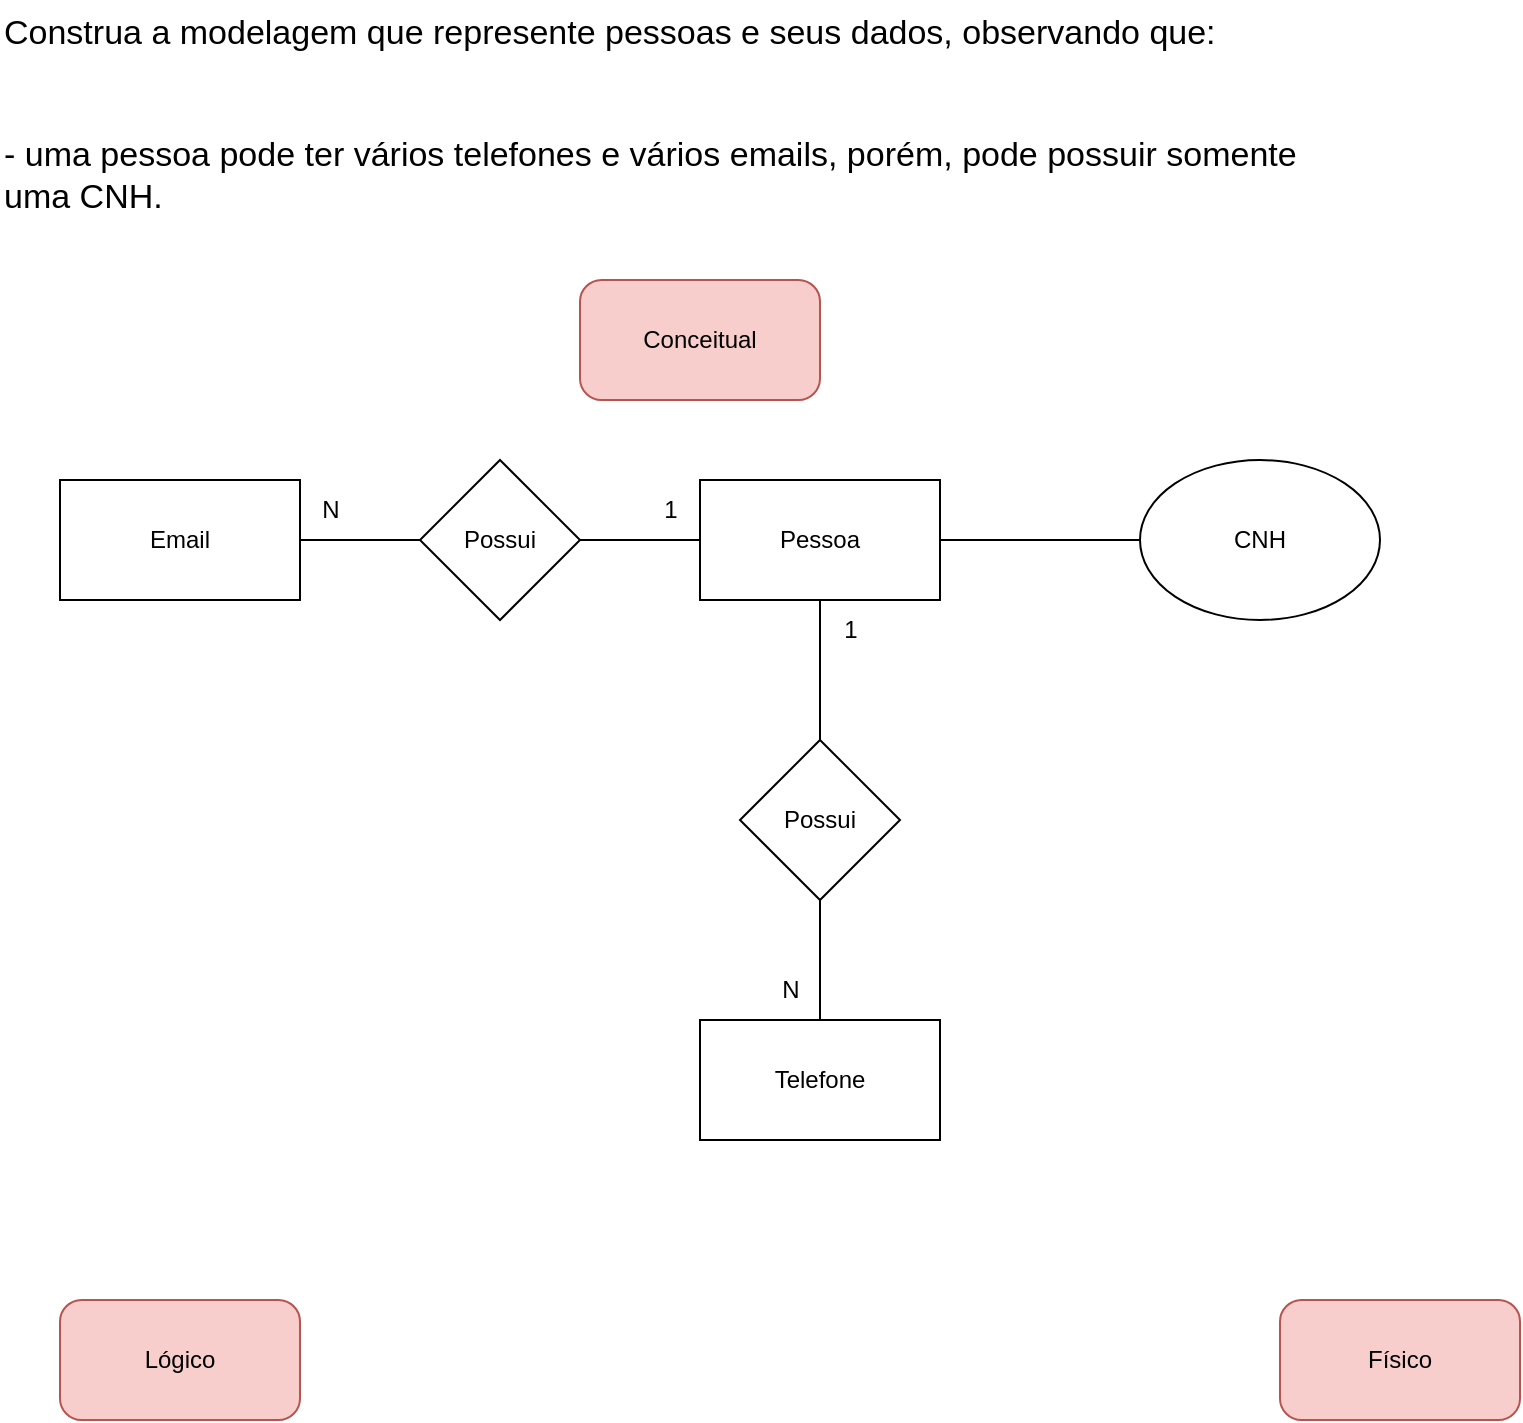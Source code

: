 <mxfile version="21.6.5" type="github">
  <diagram name="Página-1" id="deudrrEBmIYtajGyD70U">
    <mxGraphModel dx="1062" dy="612" grid="1" gridSize="10" guides="1" tooltips="1" connect="1" arrows="1" fold="1" page="1" pageScale="1" pageWidth="827" pageHeight="1169" math="0" shadow="0">
      <root>
        <mxCell id="0" />
        <mxCell id="1" parent="0" />
        <mxCell id="JkG8ZixfXUEyKiUJJ93Y-1" value="Construa a modelagem que represente pessoas e seus dados, observando que:&#xa;&#xa;&#xa;- uma pessoa pode ter vários telefones e vários emails, porém, pode possuir somente uma CNH." style="text;whiteSpace=wrap;fontSize=17;" parent="1" vertex="1">
          <mxGeometry width="670" height="120" as="geometry" />
        </mxCell>
        <mxCell id="JkG8ZixfXUEyKiUJJ93Y-12" style="edgeStyle=orthogonalEdgeStyle;rounded=0;orthogonalLoop=1;jettySize=auto;html=1;entryX=0;entryY=0.5;entryDx=0;entryDy=0;endArrow=none;endFill=0;" parent="1" source="JkG8ZixfXUEyKiUJJ93Y-2" target="JkG8ZixfXUEyKiUJJ93Y-9" edge="1">
          <mxGeometry relative="1" as="geometry" />
        </mxCell>
        <mxCell id="JkG8ZixfXUEyKiUJJ93Y-13" style="edgeStyle=orthogonalEdgeStyle;rounded=0;orthogonalLoop=1;jettySize=auto;html=1;entryX=0.5;entryY=0;entryDx=0;entryDy=0;endArrow=none;endFill=0;" parent="1" source="JkG8ZixfXUEyKiUJJ93Y-2" target="JkG8ZixfXUEyKiUJJ93Y-6" edge="1">
          <mxGeometry relative="1" as="geometry" />
        </mxCell>
        <mxCell id="JkG8ZixfXUEyKiUJJ93Y-2" value="Pessoa" style="rounded=0;whiteSpace=wrap;html=1;" parent="1" vertex="1">
          <mxGeometry x="350" y="240" width="120" height="60" as="geometry" />
        </mxCell>
        <mxCell id="JkG8ZixfXUEyKiUJJ93Y-10" style="edgeStyle=orthogonalEdgeStyle;rounded=0;orthogonalLoop=1;jettySize=auto;html=1;entryX=0;entryY=0.5;entryDx=0;entryDy=0;endArrow=none;endFill=0;" parent="1" source="JkG8ZixfXUEyKiUJJ93Y-3" target="JkG8ZixfXUEyKiUJJ93Y-7" edge="1">
          <mxGeometry relative="1" as="geometry" />
        </mxCell>
        <mxCell id="JkG8ZixfXUEyKiUJJ93Y-3" value="Email" style="rounded=0;whiteSpace=wrap;html=1;" parent="1" vertex="1">
          <mxGeometry x="30" y="240" width="120" height="60" as="geometry" />
        </mxCell>
        <mxCell id="JkG8ZixfXUEyKiUJJ93Y-4" value="Telefone" style="rounded=0;whiteSpace=wrap;html=1;" parent="1" vertex="1">
          <mxGeometry x="350" y="510" width="120" height="60" as="geometry" />
        </mxCell>
        <mxCell id="JkG8ZixfXUEyKiUJJ93Y-14" style="edgeStyle=orthogonalEdgeStyle;rounded=0;orthogonalLoop=1;jettySize=auto;html=1;entryX=0.5;entryY=0;entryDx=0;entryDy=0;endArrow=none;endFill=0;" parent="1" source="JkG8ZixfXUEyKiUJJ93Y-6" target="JkG8ZixfXUEyKiUJJ93Y-4" edge="1">
          <mxGeometry relative="1" as="geometry" />
        </mxCell>
        <mxCell id="JkG8ZixfXUEyKiUJJ93Y-6" value="Possui" style="rhombus;whiteSpace=wrap;html=1;" parent="1" vertex="1">
          <mxGeometry x="370" y="370" width="80" height="80" as="geometry" />
        </mxCell>
        <mxCell id="JkG8ZixfXUEyKiUJJ93Y-11" style="edgeStyle=orthogonalEdgeStyle;rounded=0;orthogonalLoop=1;jettySize=auto;html=1;entryX=0;entryY=0.5;entryDx=0;entryDy=0;endArrow=none;endFill=0;" parent="1" source="JkG8ZixfXUEyKiUJJ93Y-7" target="JkG8ZixfXUEyKiUJJ93Y-2" edge="1">
          <mxGeometry relative="1" as="geometry" />
        </mxCell>
        <mxCell id="JkG8ZixfXUEyKiUJJ93Y-7" value="Possui" style="rhombus;whiteSpace=wrap;html=1;" parent="1" vertex="1">
          <mxGeometry x="210" y="230" width="80" height="80" as="geometry" />
        </mxCell>
        <mxCell id="JkG8ZixfXUEyKiUJJ93Y-9" value="CNH" style="ellipse;whiteSpace=wrap;html=1;" parent="1" vertex="1">
          <mxGeometry x="570" y="230" width="120" height="80" as="geometry" />
        </mxCell>
        <mxCell id="JkG8ZixfXUEyKiUJJ93Y-17" value="Conceitual" style="rounded=1;whiteSpace=wrap;html=1;fillColor=#f8cecc;strokeColor=#b85450;arcSize=18;" parent="1" vertex="1">
          <mxGeometry x="290" y="140" width="120" height="60" as="geometry" />
        </mxCell>
        <mxCell id="JkG8ZixfXUEyKiUJJ93Y-18" value="N" style="text;html=1;align=center;verticalAlign=middle;resizable=0;points=[];autosize=1;strokeColor=none;fillColor=none;" parent="1" vertex="1">
          <mxGeometry x="150" y="240" width="30" height="30" as="geometry" />
        </mxCell>
        <mxCell id="JkG8ZixfXUEyKiUJJ93Y-19" value="N" style="text;html=1;align=center;verticalAlign=middle;resizable=0;points=[];autosize=1;strokeColor=none;fillColor=none;" parent="1" vertex="1">
          <mxGeometry x="380" y="480" width="30" height="30" as="geometry" />
        </mxCell>
        <mxCell id="JkG8ZixfXUEyKiUJJ93Y-20" value="1" style="text;html=1;align=center;verticalAlign=middle;resizable=0;points=[];autosize=1;strokeColor=none;fillColor=none;" parent="1" vertex="1">
          <mxGeometry x="320" y="240" width="30" height="30" as="geometry" />
        </mxCell>
        <mxCell id="JkG8ZixfXUEyKiUJJ93Y-21" value="1" style="text;html=1;align=center;verticalAlign=middle;resizable=0;points=[];autosize=1;strokeColor=none;fillColor=none;" parent="1" vertex="1">
          <mxGeometry x="410" y="300" width="30" height="30" as="geometry" />
        </mxCell>
        <mxCell id="JkG8ZixfXUEyKiUJJ93Y-22" value="Lógico" style="rounded=1;whiteSpace=wrap;html=1;fillColor=#f8cecc;strokeColor=#b85450;arcSize=18;" parent="1" vertex="1">
          <mxGeometry x="30" y="650" width="120" height="60" as="geometry" />
        </mxCell>
        <mxCell id="JkG8ZixfXUEyKiUJJ93Y-23" value="Físico" style="rounded=1;whiteSpace=wrap;html=1;fillColor=#f8cecc;strokeColor=#b85450;arcSize=18;" parent="1" vertex="1">
          <mxGeometry x="640" y="650" width="120" height="60" as="geometry" />
        </mxCell>
      </root>
    </mxGraphModel>
  </diagram>
</mxfile>
